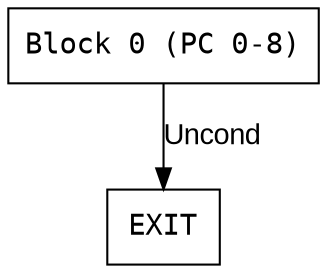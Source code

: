 digraph {
  rankdir=TB;
  node [shape=box, fontname="monospace"];
  edge [fontname="Arial"];

  0 [ label = "Block 0 (PC 0-8)" ]
  1 [ label = "EXIT" ]

  0 -> 1 [label="Uncond"]
}
